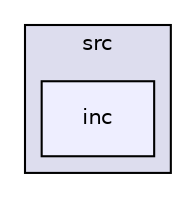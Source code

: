 digraph "/home/boo/project/sengi/src/inc" {
  compound=true
  node [ fontsize="10", fontname="Helvetica"];
  edge [ labelfontsize="10", labelfontname="Helvetica"];
  subgraph clusterdir_68267d1309a1af8e8297ef4c3efbcdba {
    graph [ bgcolor="#ddddee", pencolor="black", label="src" fontname="Helvetica", fontsize="10", URL="dir_68267d1309a1af8e8297ef4c3efbcdba.html"]
  dir_6bc6ad22483805bbbda55258ad2a62ea [shape=box, label="inc", style="filled", fillcolor="#eeeeff", pencolor="black", URL="dir_6bc6ad22483805bbbda55258ad2a62ea.html"];
  }
}
